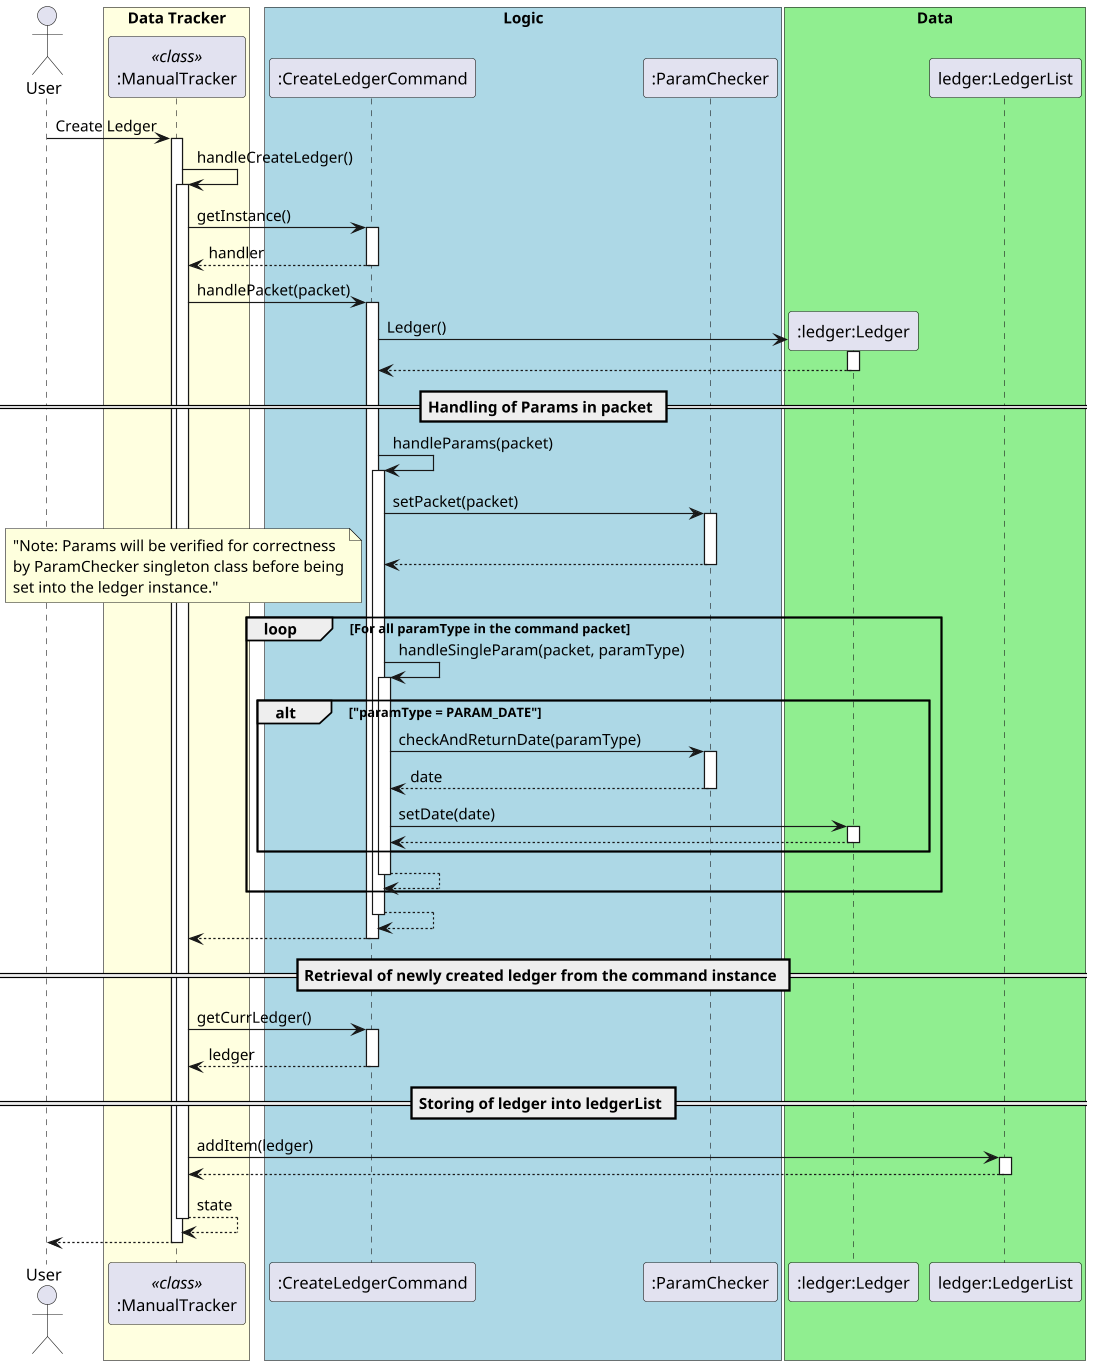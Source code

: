 @startuml
autoactivate on
actor User
scale 1094 width

skinparam shadowing false
skinparam sequence {
    ActorBorderColor white
    
    ActorBackgroundColor white
    ActorFontColor white
    ActorFontSize 17
    ActorFontName ""
}

box "Data Tracker" #LightYellow
participant ":ManualTracker" as manualTracker <<class>>
endBox

box "Logic" #LightBlue
participant ":CreateLedgerCommand"
participant ":ParamChecker"
endBox

box "Data" #LightGreen
participant ":ledger:Ledger"
participant "ledger:LedgerList"
endBox

User-> manualTracker: Create Ledger

manualTracker ->manualTracker: handleCreateLedger()

   manualTracker-> ":CreateLedgerCommand" : getInstance()
    return handler

   manualTracker-> ":CreateLedgerCommand" : handlePacket(packet)

        create ":ledger:Ledger"
        ":CreateLedgerCommand" -> ":ledger:Ledger" : Ledger()
        return
        == Handling of Params in packet ==
        ":CreateLedgerCommand" -> ":CreateLedgerCommand" : handleParams(packet)
            ":CreateLedgerCommand" -> ":ParamChecker" : setPacket(packet)
            return
            loop For all paramType in the command packet
                note left: "Note: Params will be verified for correctness\nby ParamChecker singleton class before being\nset into the ledger instance."
                ":CreateLedgerCommand" -> ":CreateLedgerCommand" : handleSingleParam(packet, paramType)
                    alt "paramType = PARAM_DATE"
                        ":CreateLedgerCommand" ->":ParamChecker": checkAndReturnDate(paramType)
                        return date
                        ":CreateLedgerCommand" -> ":ledger:Ledger" : setDate(date)
                        return
                    end
                return
            end
        return
   return
   == Retrieval of newly created ledger from the command instance ==
   manualTracker-> ":CreateLedgerCommand" : getCurrLedger()
   return ledger
   == Storing of ledger into ledgerList ==
   manualTracker-> "ledger:LedgerList" : addItem(ledger)
    return
return state
return


@enduml